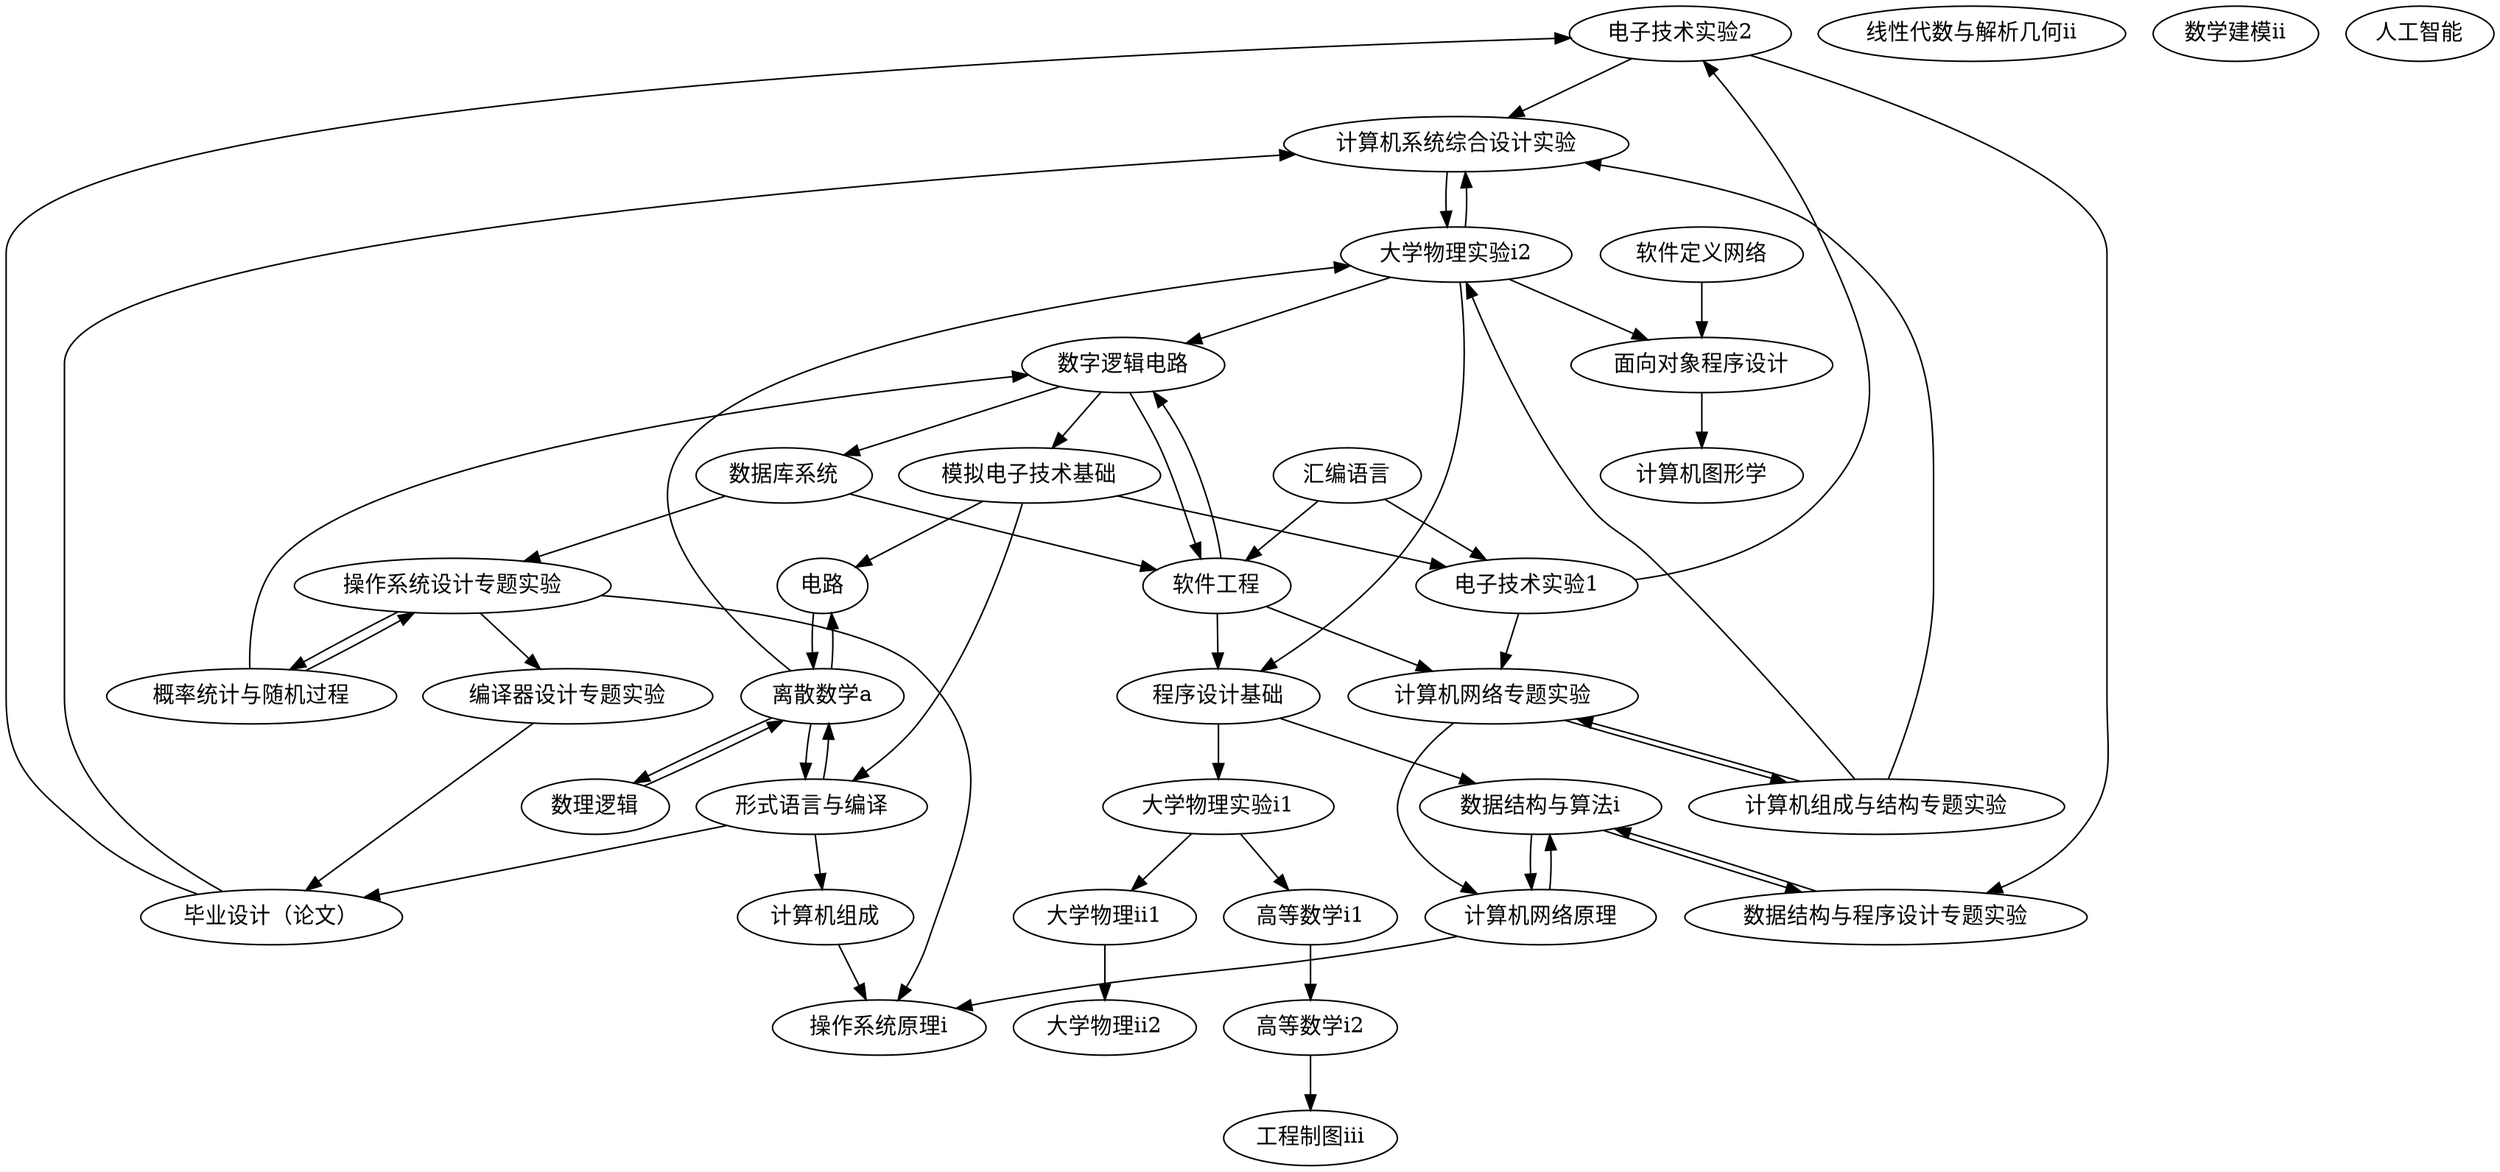 strict digraph "" {
	高等数学i1 -> 高等数学i2;
	线性代数与解析几何ii;
	大学物理实验i1 -> 高等数学i1;
	大学物理实验i1 -> 大学物理ii1;
	大学物理ii1 -> 大学物理ii2;
	高等数学i2 -> 工程制图iii;
	程序设计基础 -> 大学物理实验i1;
	程序设计基础 -> 数据结构与算法i;
	电路 -> 离散数学a;
	概率统计与随机过程 -> 数字逻辑电路;
	概率统计与随机过程 -> 操作系统设计专题实验;
	数据结构与算法i -> 数据结构与程序设计专题实验;
	数据结构与算法i -> 计算机网络原理;
	离散数学a -> 电路;
	离散数学a -> 大学物理实验i2;
	离散数学a -> 形式语言与编译;
	离散数学a -> 数理逻辑;
	大学物理实验i2 -> 程序设计基础;
	大学物理实验i2 -> 面向对象程序设计;
	大学物理实验i2 -> 数字逻辑电路;
	大学物理实验i2 -> 计算机系统综合设计实验;
	数据结构与程序设计专题实验 -> 数据结构与算法i;
	面向对象程序设计 -> 计算机图形学;
	模拟电子技术基础 -> 电路;
	模拟电子技术基础 -> 形式语言与编译;
	模拟电子技术基础 -> 电子技术实验1;
	形式语言与编译 -> 离散数学a;
	形式语言与编译 -> 计算机组成;
	形式语言与编译 -> 毕业设计（论文）;
	电子技术实验1 -> 电子技术实验2;
	电子技术实验1 -> 计算机网络专题实验;
	编译器设计专题实验 -> 毕业设计（论文）;
	电子技术实验2 -> 数据结构与程序设计专题实验;
	电子技术实验2 -> 计算机系统综合设计实验;
	数字逻辑电路 -> 模拟电子技术基础;
	数字逻辑电路 -> 数据库系统;
	数字逻辑电路 -> 软件工程;
	汇编语言 -> 电子技术实验1;
	汇编语言 -> 软件工程;
	数学建模ii;
	数理逻辑 -> 离散数学a;
	计算机组成 -> 操作系统原理i;
	计算机网络原理 -> 数据结构与算法i;
	计算机网络原理 -> 操作系统原理i;
	操作系统设计专题实验 -> 概率统计与随机过程;
	操作系统设计专题实验 -> 编译器设计专题实验;
	操作系统设计专题实验 -> 操作系统原理i;
	计算机组成与结构专题实验 -> 大学物理实验i2;
	计算机组成与结构专题实验 -> 计算机网络专题实验;
	计算机组成与结构专题实验 -> 计算机系统综合设计实验;
	人工智能;
	数据库系统 -> 操作系统设计专题实验;
	数据库系统 -> 软件工程;
	计算机网络专题实验 -> 计算机网络原理;
	计算机网络专题实验 -> 计算机组成与结构专题实验;
	软件工程 -> 程序设计基础;
	软件工程 -> 数字逻辑电路;
	软件工程 -> 计算机网络专题实验;
	计算机系统综合设计实验 -> 大学物理实验i2;
	软件定义网络 -> 面向对象程序设计;
	毕业设计（论文） -> 电子技术实验2;
	毕业设计（论文） -> 计算机系统综合设计实验;
}
